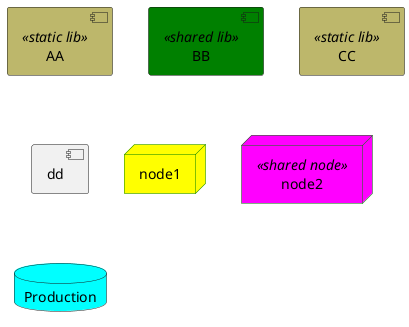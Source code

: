 ' PlantUML 언어참조가이드 (1.2021.2) 128 / 407
' 7.14 Specific SkinParameter 7 컴포넌트다이어그램

@startuml
[AA] <<static lib>>
[BB] <<shared lib>>
[CC] <<static lib>>

component DD[
  dd
]

node node1
node node2 <<shared node>>
database Production

skinparam component {
  backgroundColor<<static lib>> DarkKhaki
  backgroundColor<<shared lib>> Green
  backgroundColor<<DDD>> Green
  backgroundColor<<DD>> red
  backgroundColor<<ddD>> blue
}

skinparam node {
  borderColor Green
  backgroundColor Yellow
  backgroundColor<<shared node>> Magenta
}
skinparam databaseBackgroundColor Aqua
@enduml